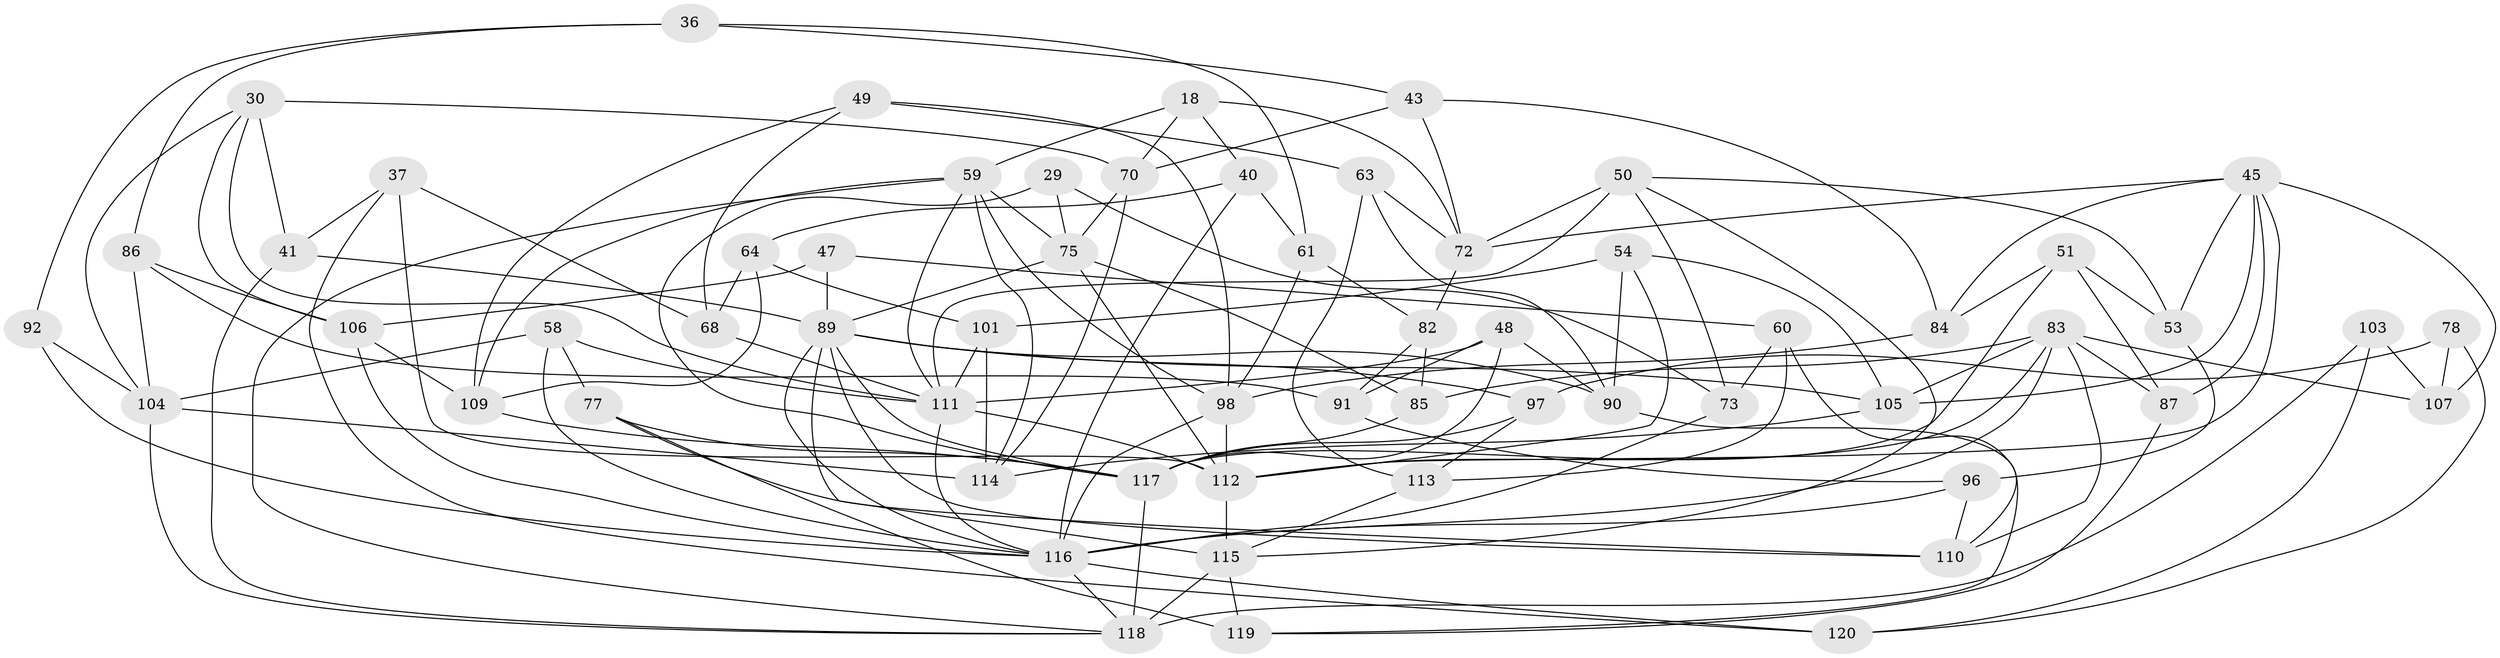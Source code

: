 // original degree distribution, {4: 1.0}
// Generated by graph-tools (version 1.1) at 2025/59/03/09/25 04:59:05]
// undirected, 60 vertices, 147 edges
graph export_dot {
graph [start="1"]
  node [color=gray90,style=filled];
  18 [super="+17"];
  29;
  30 [super="+12"];
  36;
  37;
  40;
  41;
  43;
  45 [super="+35"];
  47;
  48 [super="+33"];
  49;
  50 [super="+38"];
  51;
  53;
  54;
  58;
  59 [super="+32"];
  60;
  61;
  63;
  64;
  68;
  70 [super="+39"];
  72 [super="+9+16"];
  73;
  75 [super="+55"];
  77;
  78;
  82;
  83 [super="+15+24"];
  84;
  85;
  86;
  87;
  89 [super="+1+7+80"];
  90 [super="+74"];
  91;
  92 [super="+44"];
  96;
  97;
  98 [super="+2+13+22"];
  101;
  103;
  104 [super="+3+5"];
  105 [super="+20"];
  106 [super="+31"];
  107 [super="+71"];
  109 [super="+102"];
  110 [super="+81"];
  111 [super="+95+88"];
  112 [super="+25+76+100"];
  113;
  114 [super="+66"];
  115 [super="+42+108"];
  116 [super="+67+52+99"];
  117 [super="+28+69+94+79"];
  118 [super="+26+46"];
  119;
  120 [super="+93"];
  18 -- 70;
  18 -- 72 [weight=2];
  18 -- 59 [weight=2];
  18 -- 40;
  29 -- 73;
  29 -- 75 [weight=2];
  29 -- 117;
  30 -- 41;
  30 -- 70 [weight=2];
  30 -- 104;
  30 -- 106;
  30 -- 111;
  36 -- 92;
  36 -- 61;
  36 -- 43;
  36 -- 86;
  37 -- 41;
  37 -- 112;
  37 -- 68;
  37 -- 120;
  40 -- 64;
  40 -- 61;
  40 -- 116;
  41 -- 118;
  41 -- 89;
  43 -- 84;
  43 -- 72;
  43 -- 70;
  45 -- 107 [weight=2];
  45 -- 84;
  45 -- 53;
  45 -- 87;
  45 -- 105;
  45 -- 72;
  45 -- 112;
  47 -- 89;
  47 -- 106 [weight=2];
  47 -- 60;
  48 -- 91;
  48 -- 117;
  48 -- 90 [weight=2];
  48 -- 111 [weight=2];
  49 -- 68;
  49 -- 98;
  49 -- 63;
  49 -- 109;
  50 -- 72 [weight=2];
  50 -- 73;
  50 -- 53;
  50 -- 115;
  50 -- 111;
  51 -- 87;
  51 -- 53;
  51 -- 84;
  51 -- 117;
  53 -- 96;
  54 -- 101;
  54 -- 112;
  54 -- 105;
  54 -- 90;
  58 -- 77;
  58 -- 104;
  58 -- 116;
  58 -- 111;
  59 -- 98;
  59 -- 114;
  59 -- 75;
  59 -- 111;
  59 -- 118;
  59 -- 109;
  60 -- 73;
  60 -- 110;
  60 -- 113;
  61 -- 82;
  61 -- 98;
  63 -- 113;
  63 -- 72;
  63 -- 90;
  64 -- 101;
  64 -- 68;
  64 -- 109;
  68 -- 111;
  70 -- 114;
  70 -- 75;
  72 -- 82;
  73 -- 116;
  75 -- 85;
  75 -- 112 [weight=2];
  75 -- 89;
  77 -- 119;
  77 -- 110;
  77 -- 117;
  78 -- 120;
  78 -- 97;
  78 -- 107 [weight=2];
  82 -- 85;
  82 -- 91;
  83 -- 105;
  83 -- 116;
  83 -- 107;
  83 -- 110 [weight=2];
  83 -- 85;
  83 -- 87;
  83 -- 112;
  84 -- 98;
  85 -- 117;
  86 -- 104;
  86 -- 106;
  86 -- 91;
  87 -- 119;
  89 -- 116;
  89 -- 90;
  89 -- 105 [weight=2];
  89 -- 97;
  89 -- 115 [weight=2];
  89 -- 110;
  89 -- 117;
  90 -- 119;
  91 -- 96;
  92 -- 104 [weight=2];
  92 -- 116 [weight=3];
  96 -- 110;
  96 -- 116;
  97 -- 113;
  97 -- 117;
  98 -- 112 [weight=3];
  98 -- 116 [weight=3];
  101 -- 114;
  101 -- 111;
  103 -- 120 [weight=2];
  103 -- 107;
  103 -- 118;
  104 -- 114 [weight=2];
  104 -- 118;
  105 -- 114;
  106 -- 109;
  106 -- 116;
  109 -- 117 [weight=2];
  111 -- 112 [weight=3];
  111 -- 116 [weight=3];
  112 -- 115 [weight=2];
  113 -- 115;
  115 -- 119;
  115 -- 118;
  116 -- 120 [weight=2];
  116 -- 118 [weight=2];
  117 -- 118 [weight=3];
}
